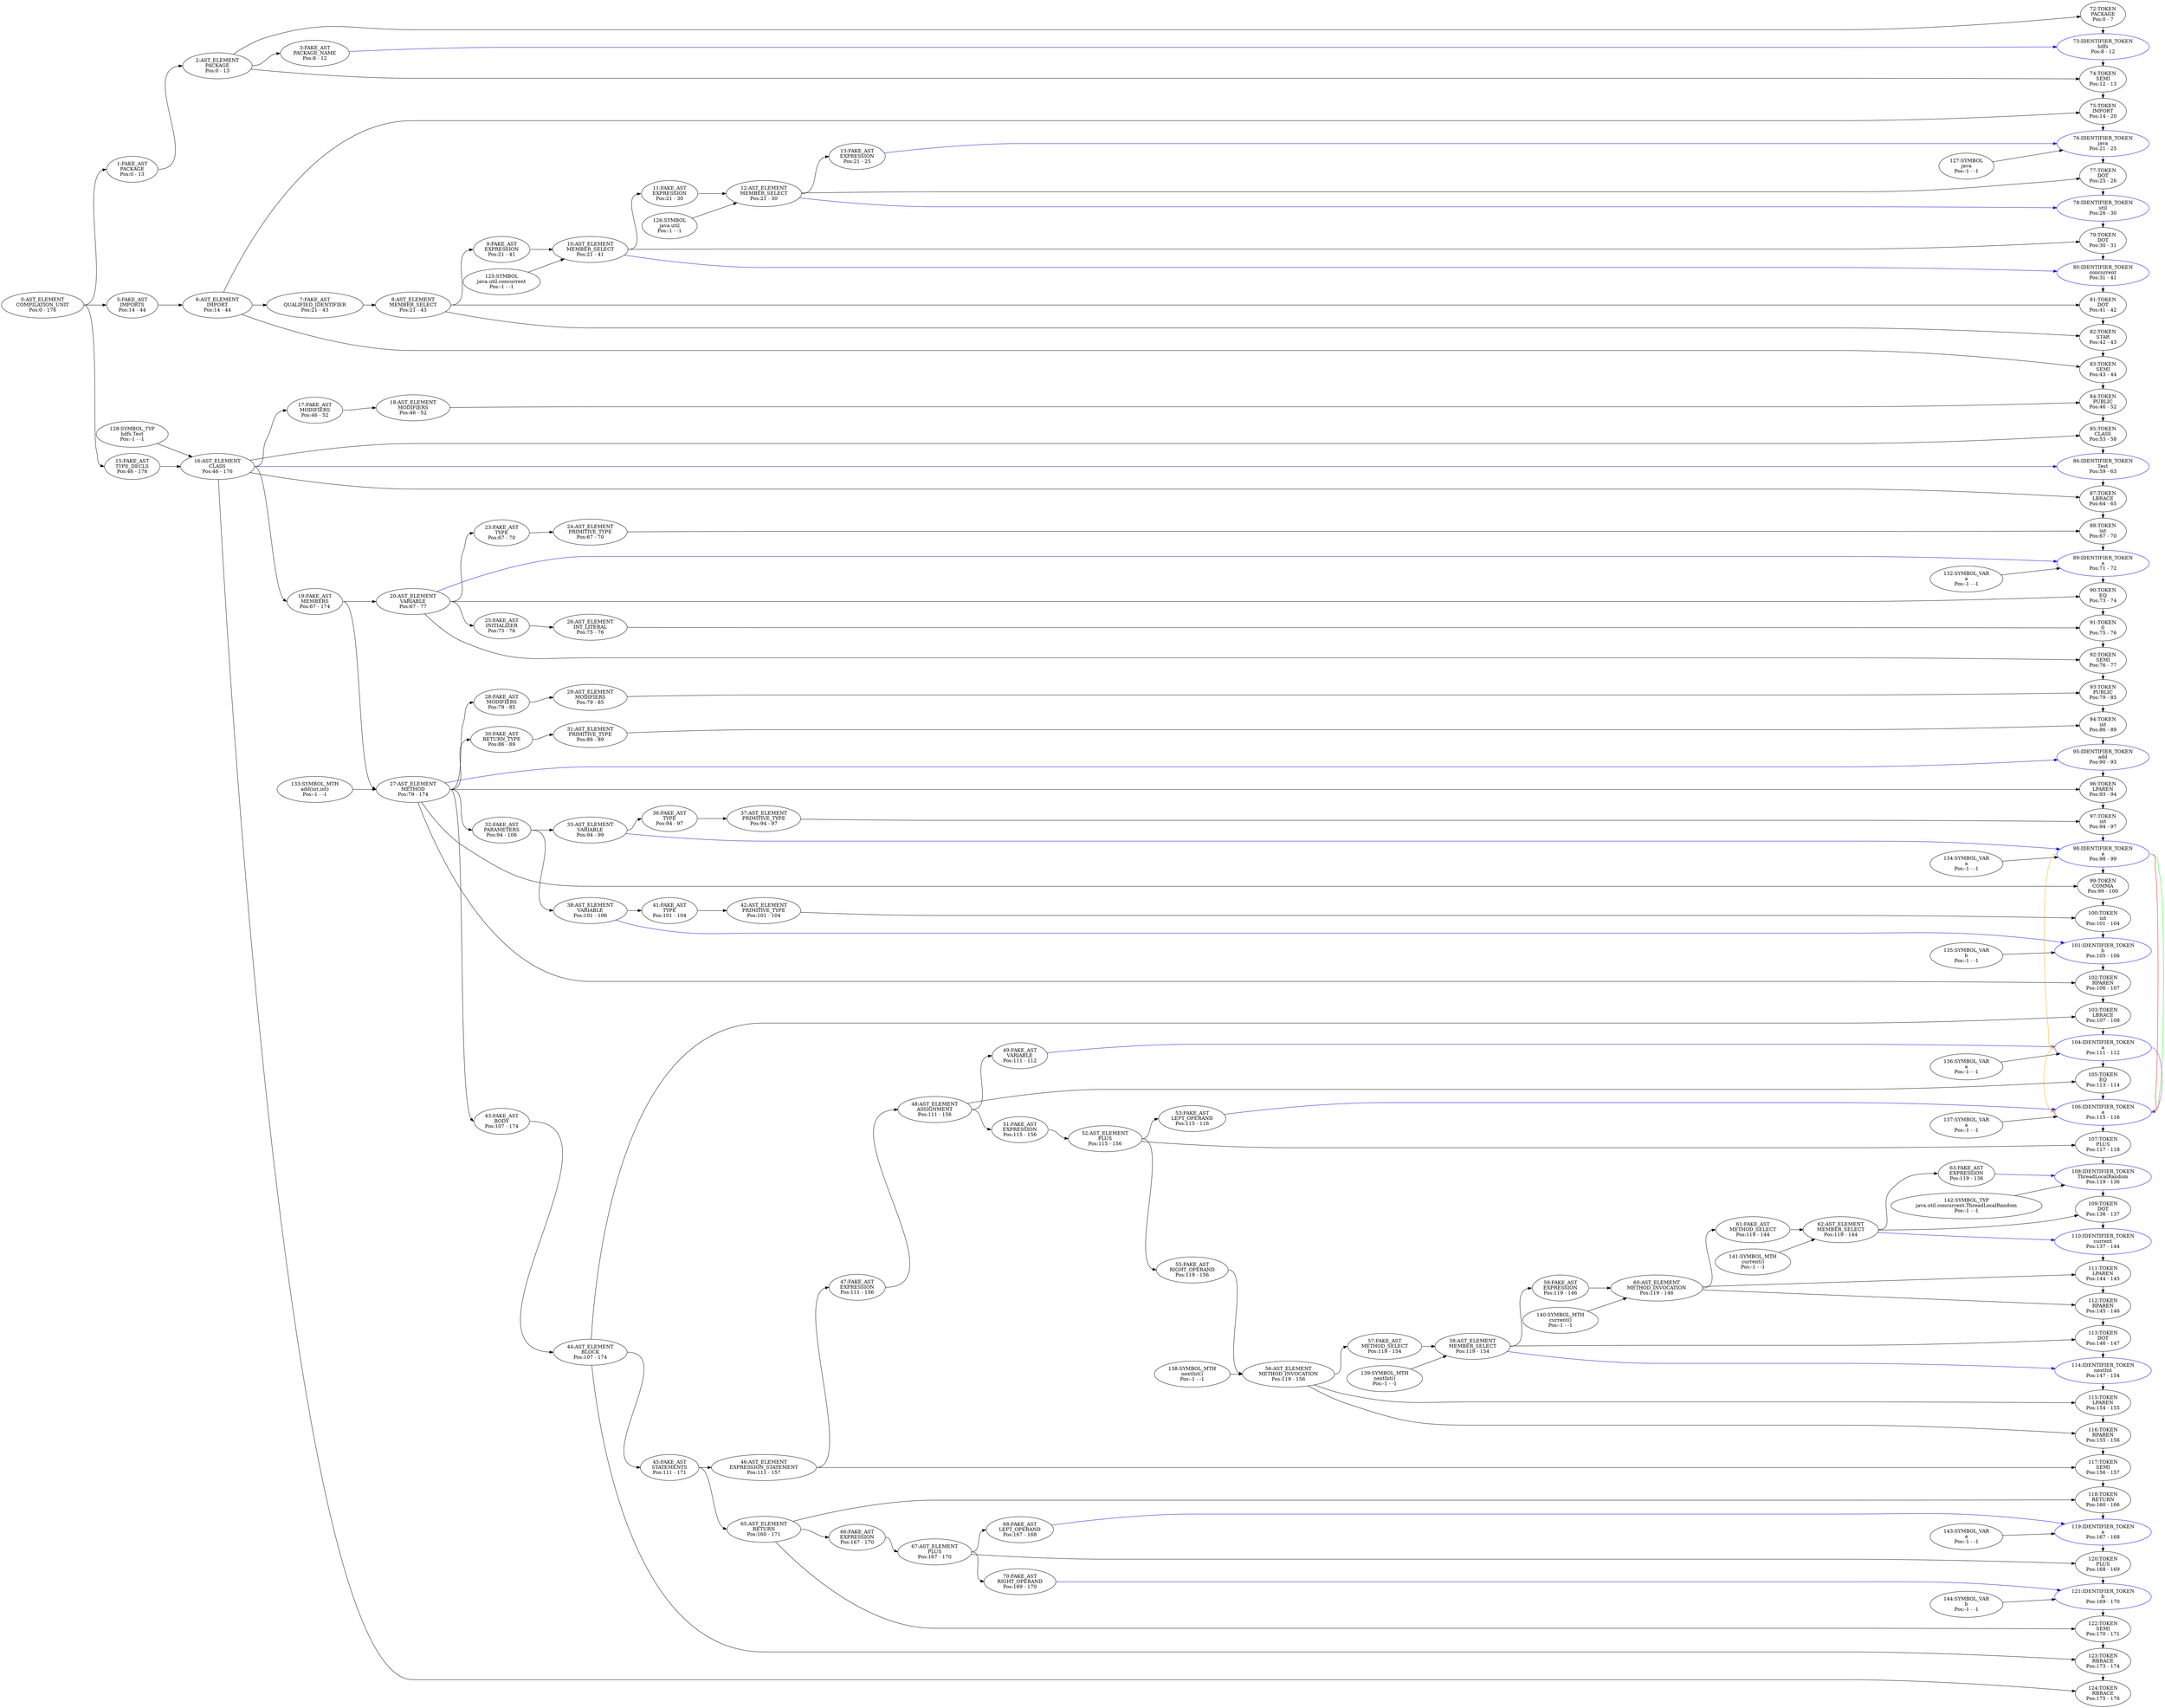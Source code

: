 digraph {
 rankdir=LR;
 subgraph {
  rank=same;
0 [ label="0:AST_ELEMENT\nCOMPILATION_UNIT\nPos:0 - 176" ];

 }
 subgraph {
  rank=same;
5 [ label="5:FAKE_AST\nIMPORTS\nPos:14 - 44" ];

1 [ label="1:FAKE_AST\nPACKAGE\nPos:0 - 13" ];

15 [ label="15:FAKE_AST\nTYPE_DECLS\nPos:46 - 176" ];

 }
 subgraph {
  rank=same;
6 [ label="6:AST_ELEMENT\nIMPORT\nPos:14 - 44" ];

2 [ label="2:AST_ELEMENT\nPACKAGE\nPos:0 - 13" ];

16 [ label="16:AST_ELEMENT\nCLASS\nPos:46 - 176" ];

 }
 subgraph {
  rank=same;
7 [ label="7:FAKE_AST\nQUALIFIED_IDENTIFIER\nPos:21 - 43" ];

3 [ label="3:FAKE_AST\nPACKAGE_NAME\nPos:8 - 12" ];

17 [ label="17:FAKE_AST\nMODIFIERS\nPos:46 - 52" ];

19 [ label="19:FAKE_AST\nMEMBERS\nPos:67 - 174" ];

 }
 subgraph {
  rank=same;
8 [ label="8:AST_ELEMENT\nMEMBER_SELECT\nPos:21 - 43" ];

18 [ label="18:AST_ELEMENT\nMODIFIERS\nPos:46 - 52" ];

20 [ label="20:AST_ELEMENT\nVARIABLE\nPos:67 - 77" ];

27 [ label="27:AST_ELEMENT\nMETHOD\nPos:79 - 174" ];

 }
 subgraph {
  rank=same;
9 [ label="9:FAKE_AST\nEXPRESSION\nPos:21 - 41" ];

23 [ label="23:FAKE_AST\nTYPE\nPos:67 - 70" ];

25 [ label="25:FAKE_AST\nINITIALIZER\nPos:75 - 76" ];

43 [ label="43:FAKE_AST\nBODY\nPos:107 - 174" ];

30 [ label="30:FAKE_AST\nRETURN_TYPE\nPos:86 - 89" ];

28 [ label="28:FAKE_AST\nMODIFIERS\nPos:79 - 85" ];

32 [ label="32:FAKE_AST\nPARAMETERS\nPos:94 - 106" ];

 }
 subgraph {
  rank=same;
10 [ label="10:AST_ELEMENT\nMEMBER_SELECT\nPos:21 - 41" ];

24 [ label="24:AST_ELEMENT\nPRIMITIVE_TYPE\nPos:67 - 70" ];

26 [ label="26:AST_ELEMENT\nINT_LITERAL\nPos:75 - 76" ];

44 [ label="44:AST_ELEMENT\nBLOCK\nPos:107 - 174" ];

31 [ label="31:AST_ELEMENT\nPRIMITIVE_TYPE\nPos:86 - 89" ];

29 [ label="29:AST_ELEMENT\nMODIFIERS\nPos:79 - 85" ];

38 [ label="38:AST_ELEMENT\nVARIABLE\nPos:101 - 106" ];

33 [ label="33:AST_ELEMENT\nVARIABLE\nPos:94 - 99" ];

 }
 subgraph {
  rank=same;
11 [ label="11:FAKE_AST\nEXPRESSION\nPos:21 - 30" ];

45 [ label="45:FAKE_AST\nSTATEMENTS\nPos:111 - 171" ];

41 [ label="41:FAKE_AST\nTYPE\nPos:101 - 104" ];

36 [ label="36:FAKE_AST\nTYPE\nPos:94 - 97" ];

 }
 subgraph {
  rank=same;
12 [ label="12:AST_ELEMENT\nMEMBER_SELECT\nPos:21 - 30" ];

46 [ label="46:AST_ELEMENT\nEXPRESSION_STATEMENT\nPos:111 - 157" ];

65 [ label="65:AST_ELEMENT\nRETURN\nPos:160 - 171" ];

42 [ label="42:AST_ELEMENT\nPRIMITIVE_TYPE\nPos:101 - 104" ];

37 [ label="37:AST_ELEMENT\nPRIMITIVE_TYPE\nPos:94 - 97" ];

 }
 subgraph {
  rank=same;
13 [ label="13:FAKE_AST\nEXPRESSION\nPos:21 - 25" ];

47 [ label="47:FAKE_AST\nEXPRESSION\nPos:111 - 156" ];

66 [ label="66:FAKE_AST\nEXPRESSION\nPos:167 - 170" ];

 }
 subgraph {
  rank=same;
48 [ label="48:AST_ELEMENT\nASSIGNMENT\nPos:111 - 156" ];

67 [ label="67:AST_ELEMENT\nPLUS\nPos:167 - 170" ];

 }
 subgraph {
  rank=same;
49 [ label="49:FAKE_AST\nVARIABLE\nPos:111 - 112" ];

51 [ label="51:FAKE_AST\nEXPRESSION\nPos:115 - 156" ];

70 [ label="70:FAKE_AST\nRIGHT_OPERAND\nPos:169 - 170" ];

68 [ label="68:FAKE_AST\nLEFT_OPERAND\nPos:167 - 168" ];

 }
 subgraph {
  rank=same;
52 [ label="52:AST_ELEMENT\nPLUS\nPos:115 - 156" ];

 }
 subgraph {
  rank=same;
53 [ label="53:FAKE_AST\nLEFT_OPERAND\nPos:115 - 116" ];

55 [ label="55:FAKE_AST\nRIGHT_OPERAND\nPos:119 - 156" ];

 }
 subgraph {
  rank=same;
56 [ label="56:AST_ELEMENT\nMETHOD_INVOCATION\nPos:119 - 156" ];

 }
 subgraph {
  rank=same;
57 [ label="57:FAKE_AST\nMETHOD_SELECT\nPos:119 - 154" ];

 }
 subgraph {
  rank=same;
58 [ label="58:AST_ELEMENT\nMEMBER_SELECT\nPos:119 - 154" ];

 }
 subgraph {
  rank=same;
59 [ label="59:FAKE_AST\nEXPRESSION\nPos:119 - 146" ];

 }
 subgraph {
  rank=same;
60 [ label="60:AST_ELEMENT\nMETHOD_INVOCATION\nPos:119 - 146" ];

 }
 subgraph {
  rank=same;
61 [ label="61:FAKE_AST\nMETHOD_SELECT\nPos:119 - 144" ];

 }
 subgraph {
  rank=same;
62 [ label="62:AST_ELEMENT\nMEMBER_SELECT\nPos:119 - 144" ];

 }
 subgraph {
  rank=same;
63 [ label="63:FAKE_AST\nEXPRESSION\nPos:119 - 136" ];

 }
 subgraph {
 }
 subgraph {
125 [ label="125:SYMBOL\njava.util.concurrent\nPos:-1 - -1" ];

126 [ label="126:SYMBOL\njava.util\nPos:-1 - -1" ];

127 [ label="127:SYMBOL\njava\nPos:-1 - -1" ];

128 [ label="128:SYMBOL_TYP\nhdfs.Test\nPos:-1 - -1" ];

132 [ label="132:SYMBOL_VAR\na\nPos:-1 - -1" ];

133 [ label="133:SYMBOL_MTH\nadd(int,int)\nPos:-1 - -1" ];

134 [ label="134:SYMBOL_VAR\na\nPos:-1 - -1" ];

135 [ label="135:SYMBOL_VAR\nb\nPos:-1 - -1" ];

136 [ label="136:SYMBOL_VAR\na\nPos:-1 - -1" ];

137 [ label="137:SYMBOL_VAR\na\nPos:-1 - -1" ];

138 [ label="138:SYMBOL_MTH\nnextInt()\nPos:-1 - -1" ];

139 [ label="139:SYMBOL_MTH\nnextInt()\nPos:-1 - -1" ];

140 [ label="140:SYMBOL_MTH\ncurrent()\nPos:-1 - -1" ];

141 [ label="141:SYMBOL_MTH\ncurrent()\nPos:-1 - -1" ];

142 [ label="142:SYMBOL_TYP\njava.util.concurrent.ThreadLocalRandom\nPos:-1 - -1" ];

143 [ label="143:SYMBOL_VAR\na\nPos:-1 - -1" ];

144 [ label="144:SYMBOL_VAR\nb\nPos:-1 - -1" ];

 }
 subgraph {
  rank=max;
72 [ label="72:TOKEN\nPACKAGE\nPos:0 - 7" ];

73 [ label="73:IDENTIFIER_TOKEN\nhdfs\nPos:8 - 12" , color=blue];

74 [ label="74:TOKEN\nSEMI\nPos:12 - 13" ];

75 [ label="75:TOKEN\nIMPORT\nPos:14 - 20" ];

76 [ label="76:IDENTIFIER_TOKEN\njava\nPos:21 - 25" , color=blue];

77 [ label="77:TOKEN\nDOT\nPos:25 - 26" ];

78 [ label="78:IDENTIFIER_TOKEN\nutil\nPos:26 - 30" , color=blue];

79 [ label="79:TOKEN\nDOT\nPos:30 - 31" ];

80 [ label="80:IDENTIFIER_TOKEN\nconcurrent\nPos:31 - 41" , color=blue];

81 [ label="81:TOKEN\nDOT\nPos:41 - 42" ];

82 [ label="82:TOKEN\nSTAR\nPos:42 - 43" ];

83 [ label="83:TOKEN\nSEMI\nPos:43 - 44" ];

84 [ label="84:TOKEN\nPUBLIC\nPos:46 - 52" ];

85 [ label="85:TOKEN\nCLASS\nPos:53 - 58" ];

86 [ label="86:IDENTIFIER_TOKEN\nTest\nPos:59 - 63" , color=blue];

87 [ label="87:TOKEN\nLBRACE\nPos:64 - 65" ];

88 [ label="88:TOKEN\nint\nPos:67 - 70" ];

89 [ label="89:IDENTIFIER_TOKEN\na\nPos:71 - 72" , color=blue];

90 [ label="90:TOKEN\nEQ\nPos:73 - 74" ];

91 [ label="91:TOKEN\n0\nPos:75 - 76" ];

92 [ label="92:TOKEN\nSEMI\nPos:76 - 77" ];

93 [ label="93:TOKEN\nPUBLIC\nPos:79 - 85" ];

94 [ label="94:TOKEN\nint\nPos:86 - 89" ];

95 [ label="95:IDENTIFIER_TOKEN\nadd\nPos:90 - 93" , color=blue];

96 [ label="96:TOKEN\nLPAREN\nPos:93 - 94" ];

97 [ label="97:TOKEN\nint\nPos:94 - 97" ];

98 [ label="98:IDENTIFIER_TOKEN\na\nPos:98 - 99" , color=blue];

99 [ label="99:TOKEN\nCOMMA\nPos:99 - 100" ];

100 [ label="100:TOKEN\nint\nPos:101 - 104" ];

101 [ label="101:IDENTIFIER_TOKEN\nb\nPos:105 - 106" , color=blue];

102 [ label="102:TOKEN\nRPAREN\nPos:106 - 107" ];

103 [ label="103:TOKEN\nLBRACE\nPos:107 - 108" ];

104 [ label="104:IDENTIFIER_TOKEN\na\nPos:111 - 112" , color=blue];

105 [ label="105:TOKEN\nEQ\nPos:113 - 114" ];

106 [ label="106:IDENTIFIER_TOKEN\na\nPos:115 - 116" , color=blue];

107 [ label="107:TOKEN\nPLUS\nPos:117 - 118" ];

108 [ label="108:IDENTIFIER_TOKEN\nThreadLocalRandom\nPos:119 - 136" , color=blue];

109 [ label="109:TOKEN\nDOT\nPos:136 - 137" ];

110 [ label="110:IDENTIFIER_TOKEN\ncurrent\nPos:137 - 144" , color=blue];

111 [ label="111:TOKEN\nLPAREN\nPos:144 - 145" ];

112 [ label="112:TOKEN\nRPAREN\nPos:145 - 146" ];

113 [ label="113:TOKEN\nDOT\nPos:146 - 147" ];

114 [ label="114:IDENTIFIER_TOKEN\nnextInt\nPos:147 - 154" , color=blue];

115 [ label="115:TOKEN\nLPAREN\nPos:154 - 155" ];

116 [ label="116:TOKEN\nRPAREN\nPos:155 - 156" ];

117 [ label="117:TOKEN\nSEMI\nPos:156 - 157" ];

118 [ label="118:TOKEN\nRETURN\nPos:160 - 166" ];

119 [ label="119:IDENTIFIER_TOKEN\na\nPos:167 - 168" , color=blue];

120 [ label="120:TOKEN\nPLUS\nPos:168 - 169" ];

121 [ label="121:IDENTIFIER_TOKEN\nb\nPos:169 - 170" , color=blue];

122 [ label="122:TOKEN\nSEMI\nPos:170 - 171" ];

123 [ label="123:TOKEN\nRBRACE\nPos:173 - 174" ];

124 [ label="124:TOKEN\nRBRACE\nPos:175 - 176" ];

 }
0 -> 1 [ headport=w, tailport=e];

1 -> 2 [ headport=w, tailport=e];

2 -> 3 [ headport=w, tailport=e];

0 -> 5 [ headport=w, tailport=e];

5 -> 6 [ headport=w, tailport=e];

6 -> 7 [ headport=w, tailport=e];

7 -> 8 [ headport=w, tailport=e];

8 -> 9 [ headport=w, tailport=e];

9 -> 10 [ headport=w, tailport=e];

10 -> 11 [ headport=w, tailport=e];

11 -> 12 [ headport=w, tailport=e];

12 -> 13 [ headport=w, tailport=e];

0 -> 15 [ headport=w, tailport=e];

15 -> 16 [ headport=w, tailport=e];

16 -> 17 [ headport=w, tailport=e];

17 -> 18 [ headport=w, tailport=e];

16 -> 19 [ headport=w, tailport=e];

19 -> 20 [ headport=w, tailport=e];

20 -> 23 [ headport=w, tailport=e];

23 -> 24 [ headport=w, tailport=e];

20 -> 25 [ headport=w, tailport=e];

25 -> 26 [ headport=w, tailport=e];

19 -> 27 [ headport=w, tailport=e];

27 -> 28 [ headport=w, tailport=e];

28 -> 29 [ headport=w, tailport=e];

27 -> 30 [ headport=w, tailport=e];

30 -> 31 [ headport=w, tailport=e];

27 -> 32 [ headport=w, tailport=e];

32 -> 33 [ headport=w, tailport=e];

33 -> 36 [ headport=w, tailport=e];

36 -> 37 [ headport=w, tailport=e];

32 -> 38 [ headport=w, tailport=e];

38 -> 41 [ headport=w, tailport=e];

41 -> 42 [ headport=w, tailport=e];

27 -> 43 [ headport=w, tailport=e];

43 -> 44 [ headport=w, tailport=e];

44 -> 45 [ headport=w, tailport=e];

45 -> 46 [ headport=w, tailport=e];

46 -> 47 [ headport=w, tailport=e];

47 -> 48 [ headport=w, tailport=e];

48 -> 49 [ headport=w, tailport=e];

48 -> 51 [ headport=w, tailport=e];

51 -> 52 [ headport=w, tailport=e];

52 -> 53 [ headport=w, tailport=e];

52 -> 55 [ headport=w, tailport=e];

55 -> 56 [ headport=w, tailport=e];

56 -> 57 [ headport=w, tailport=e];

57 -> 58 [ headport=w, tailport=e];

58 -> 59 [ headport=w, tailport=e];

59 -> 60 [ headport=w, tailport=e];

60 -> 61 [ headport=w, tailport=e];

61 -> 62 [ headport=w, tailport=e];

62 -> 63 [ headport=w, tailport=e];

45 -> 65 [ headport=w, tailport=e];

65 -> 66 [ headport=w, tailport=e];

66 -> 67 [ headport=w, tailport=e];

67 -> 68 [ headport=w, tailport=e];

67 -> 70 [ headport=w, tailport=e];

72 -> 73 [ headport=n, tailport=s, weight=1000];

73 -> 74 [ headport=n, tailport=s, weight=1000];

74 -> 75 [ headport=n, tailport=s, weight=1000];

75 -> 76 [ headport=n, tailport=s, weight=1000];

76 -> 77 [ headport=n, tailport=s, weight=1000];

77 -> 78 [ headport=n, tailport=s, weight=1000];

78 -> 79 [ headport=n, tailport=s, weight=1000];

79 -> 80 [ headport=n, tailport=s, weight=1000];

80 -> 81 [ headport=n, tailport=s, weight=1000];

81 -> 82 [ headport=n, tailport=s, weight=1000];

82 -> 83 [ headport=n, tailport=s, weight=1000];

83 -> 84 [ headport=n, tailport=s, weight=1000];

84 -> 85 [ headport=n, tailport=s, weight=1000];

85 -> 86 [ headport=n, tailport=s, weight=1000];

86 -> 87 [ headport=n, tailport=s, weight=1000];

87 -> 88 [ headport=n, tailport=s, weight=1000];

88 -> 89 [ headport=n, tailport=s, weight=1000];

89 -> 90 [ headport=n, tailport=s, weight=1000];

90 -> 91 [ headport=n, tailport=s, weight=1000];

91 -> 92 [ headport=n, tailport=s, weight=1000];

92 -> 93 [ headport=n, tailport=s, weight=1000];

93 -> 94 [ headport=n, tailport=s, weight=1000];

94 -> 95 [ headport=n, tailport=s, weight=1000];

95 -> 96 [ headport=n, tailport=s, weight=1000];

96 -> 97 [ headport=n, tailport=s, weight=1000];

97 -> 98 [ headport=n, tailport=s, weight=1000];

98 -> 99 [ headport=n, tailport=s, weight=1000];

99 -> 100 [ headport=n, tailport=s, weight=1000];

100 -> 101 [ headport=n, tailport=s, weight=1000];

101 -> 102 [ headport=n, tailport=s, weight=1000];

102 -> 103 [ headport=n, tailport=s, weight=1000];

103 -> 104 [ headport=n, tailport=s, weight=1000];

104 -> 105 [ headport=n, tailport=s, weight=1000];

105 -> 106 [ headport=n, tailport=s, weight=1000];

106 -> 107 [ headport=n, tailport=s, weight=1000];

107 -> 108 [ headport=n, tailport=s, weight=1000];

108 -> 109 [ headport=n, tailport=s, weight=1000];

109 -> 110 [ headport=n, tailport=s, weight=1000];

110 -> 111 [ headport=n, tailport=s, weight=1000];

111 -> 112 [ headport=n, tailport=s, weight=1000];

112 -> 113 [ headport=n, tailport=s, weight=1000];

113 -> 114 [ headport=n, tailport=s, weight=1000];

114 -> 115 [ headport=n, tailport=s, weight=1000];

115 -> 116 [ headport=n, tailport=s, weight=1000];

116 -> 117 [ headport=n, tailport=s, weight=1000];

117 -> 118 [ headport=n, tailport=s, weight=1000];

118 -> 119 [ headport=n, tailport=s, weight=1000];

119 -> 120 [ headport=n, tailport=s, weight=1000];

120 -> 121 [ headport=n, tailport=s, weight=1000];

121 -> 122 [ headport=n, tailport=s, weight=1000];

122 -> 123 [ headport=n, tailport=s, weight=1000];

123 -> 124 [ headport=n, tailport=s, weight=1000];

20 -> 89 [ color=blue];

33 -> 98 [ color=blue];

38 -> 101 [ color=blue];

2 -> 72 [ ];

2 -> 74 [ ];

6 -> 75 [ ];

12 -> 77 [ ];

12 -> 78 [ color=blue];

10 -> 79 [ ];

10 -> 80 [ color=blue];

8 -> 81 [ ];

8 -> 82 [ ];

6 -> 83 [ ];

18 -> 84 [ ];

16 -> 85 [ ];

16 -> 86 [ color=blue];

16 -> 87 [ ];

24 -> 88 [ ];

20 -> 90 [ ];

26 -> 91 [ ];

20 -> 92 [ ];

29 -> 93 [ ];

31 -> 94 [ ];

27 -> 95 [ color=blue];

27 -> 96 [ ];

37 -> 97 [ ];

27 -> 99 [ ];

42 -> 100 [ ];

27 -> 102 [ ];

44 -> 103 [ ];

48 -> 105 [ ];

52 -> 107 [ ];

62 -> 109 [ ];

62 -> 110 [ color=blue];

60 -> 111 [ ];

60 -> 112 [ ];

58 -> 113 [ ];

58 -> 114 [ color=blue];

56 -> 115 [ ];

56 -> 116 [ ];

46 -> 117 [ ];

65 -> 118 [ ];

67 -> 120 [ ];

65 -> 122 [ ];

44 -> 123 [ ];

16 -> 124 [ ];

3 -> 73 [ color=blue];

13 -> 76 [ color=blue];

49 -> 104 [ color=blue];

53 -> 106 [ color=blue];

63 -> 108 [ color=blue];

68 -> 119 [ color=blue];

70 -> 121 [ color=blue];

98 -> 106 [ headport=e, tailport=e, color=red, weight=0];

98 -> 106 [ headport=e, tailport=e, color=green, weight=0];

104 -> 106 [ headport=e, tailport=e, color=purple, weight=0];

98 -> 104 [ headport=w, tailport=w, color=orange, weight=0];

104 -> 106 [ headport=w, tailport=w, color=orange, weight=0];

125 -> 10 [ ];

126 -> 12 [ ];

127 -> 76 [ ];

128 -> 16 [ ];

132 -> 89 [ ];

133 -> 27 [ ];

134 -> 98 [ ];

135 -> 101 [ ];

136 -> 104 [ ];

137 -> 106 [ ];

138 -> 56 [ ];

139 -> 58 [ ];

140 -> 60 [ ];

141 -> 62 [ ];

142 -> 108 [ ];

143 -> 119 [ ];

144 -> 121 [ ];

}
